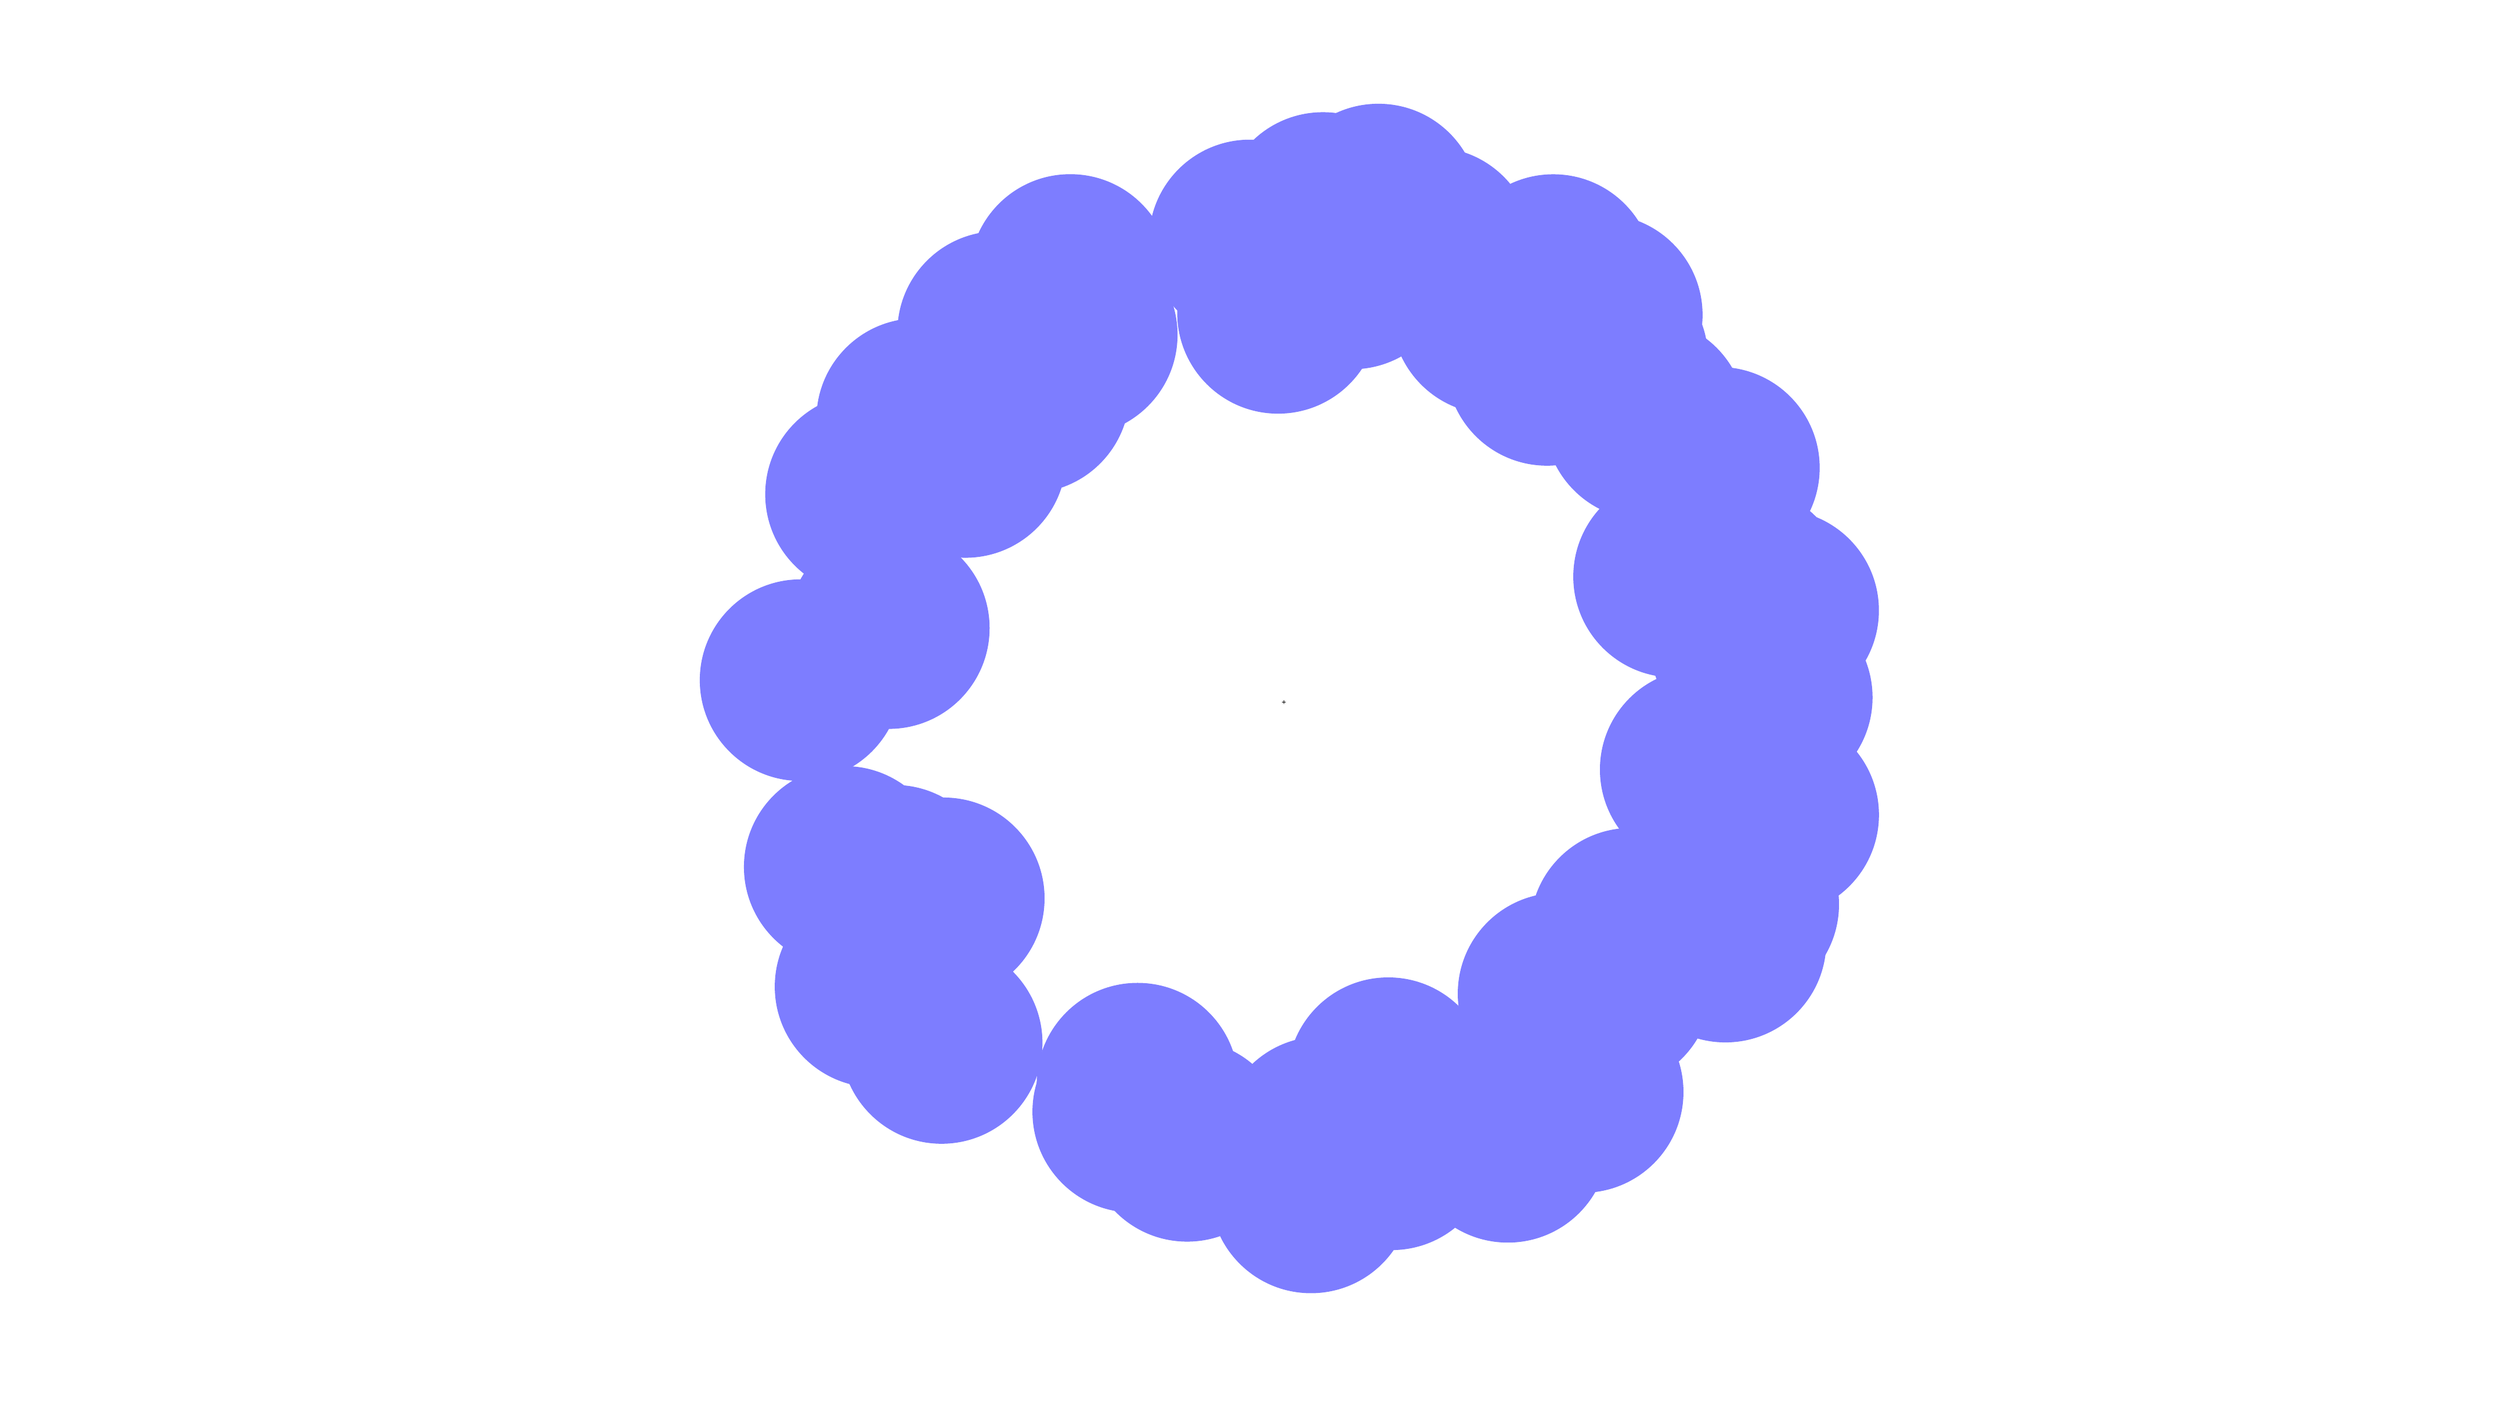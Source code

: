 \documentclass[crop,tikz]{standalone}
\usepackage{pgf,tikz}
\usepackage{mathrsfs}
\usetikzlibrary{arrows}
\pagestyle{empty}
\begin{document}
\definecolor{xdxdff}{rgb}{0.49,0.49,1.}
\begin{tikzpicture}[line cap=round,line join=round,>=triangle 45,x=1.0cm,y=1.0cm]
\clip(-28.097,-15.559) rectangle (26.606,15.372);
\draw [color=xdxdff,fill=xdxdff,fill opacity=1.0] (9.664,-5.244) circle (2.2cm);
\draw [color=xdxdff,fill=xdxdff,fill opacity=1.0] (-9.609,-3.609) circle (2.2cm);
\draw [color=xdxdff,fill=xdxdff,fill opacity=1.0] (-8.524,-4.021) circle (2.2cm);
\draw [color=xdxdff,fill=xdxdff,fill opacity=1.0] (10.075,2.508) circle (2.2cm);
\draw [color=xdxdff,fill=xdxdff,fill opacity=1.0] (-3.202,-8.355) circle (2.2cm);
\draw [color=xdxdff,fill=xdxdff,fill opacity=1.0] (6.538,-8.537) circle (2.2cm);
\draw [color=xdxdff,fill=xdxdff,fill opacity=1.0] (-8.023,6.195) circle (2.2cm);
\draw [color=xdxdff,fill=xdxdff,fill opacity=1.0] (-4.675,9.351) circle (2.2cm);
\draw [color=xdxdff,fill=xdxdff,fill opacity=1.0] (2.069,10.893) circle (2.2cm);
\draw [color=xdxdff,fill=xdxdff,fill opacity=1.0] (1.491,9.494) circle (2.2cm);
\draw [color=xdxdff,fill=xdxdff,fill opacity=1.0] (-7.49,-7.463) circle (2.2cm);
\draw [color=xdxdff,fill=xdxdff,fill opacity=1.0] (6.013,-6.384) circle (2.2cm);
\draw [color=xdxdff,fill=xdxdff,fill opacity=1.0] (0.593,-10.735) circle (2.2cm);
\draw [color=xdxdff,fill=xdxdff,fill opacity=1.0] (-4.534,8.042) circle (2.2cm);
\draw [color=xdxdff,fill=xdxdff,fill opacity=1.0] (5.347,8.266) circle (2.2cm);
\draw [color=xdxdff,fill=xdxdff,fill opacity=1.0] (8.541,2.746) circle (2.2cm);
\draw [color=xdxdff,fill=xdxdff,fill opacity=1.0] (2.285,-8.235) circle (2.2cm);
\draw [color=xdxdff,fill=xdxdff,fill opacity=1.0] (10.22,1.285) circle (2.2cm);
\draw [color=xdxdff,fill=xdxdff,fill opacity=1.0] (-8.647,1.62) circle (2.2cm);
\draw [color=xdxdff,fill=xdxdff,fill opacity=1.0] (-10.575,0.48) circle (2.2cm);
\draw [color=xdxdff,fill=xdxdff,fill opacity=1.0] (10.816,-2.469) circle (2.2cm);
\draw [color=xdxdff,fill=xdxdff,fill opacity=1.0] (0.855,10.708) circle (2.2cm);
\draw [color=xdxdff,fill=xdxdff,fill opacity=1.0] (-6.251,8.102) circle (2.2cm);
\draw [color=xdxdff,fill=xdxdff,fill opacity=1.0] (4.567,8.51) circle (2.2cm);
\draw [color=xdxdff,fill=xdxdff,fill opacity=1.0] (5.76,7.383) circle (2.2cm);
\draw [color=xdxdff,fill=xdxdff,fill opacity=1.0] (7.076,7.52) circle (2.2cm);
\draw [color=xdxdff,fill=xdxdff,fill opacity=1.0] (0.823,-9.529) circle (2.2cm);
\draw [color=xdxdff,fill=xdxdff,fill opacity=1.0] (5.824,7.866) circle (2.2cm);
\draw [color=xdxdff,fill=xdxdff,fill opacity=1.0] (7.153,-6.241) circle (2.2cm);
\draw [color=xdxdff,fill=xdxdff,fill opacity=1.0] (6.956,8.475) circle (2.2cm);
\draw [color=xdxdff,fill=xdxdff,fill opacity=1.0] (-7.444,-4.297) circle (2.2cm);
\draw [color=xdxdff,fill=xdxdff,fill opacity=1.0] (7.595,-4.963) circle (2.2cm);
\draw [color=xdxdff,fill=xdxdff,fill opacity=1.0] (-2.117,-9.606) circle (2.2cm);
\draw [color=xdxdff,fill=xdxdff,fill opacity=1.0] (-3.295,-8.97) circle (2.2cm);
\draw [color=xdxdff,fill=xdxdff,fill opacity=1.0] (7.91,6.197) circle (2.2cm);
\draw [color=xdxdff,fill=xdxdff,fill opacity=1.0] (-9.143,4.55) circle (2.2cm);
\draw [color=xdxdff,fill=xdxdff,fill opacity=1.0] (10.676,0.101) circle (2.2cm);
\draw [color=xdxdff,fill=xdxdff,fill opacity=1.0] (9.124,-1.477) circle (2.2cm);
\draw [color=xdxdff,fill=xdxdff,fill opacity=1.0] (10.815,2.007) circle (2.2cm);
\draw [color=xdxdff,fill=xdxdff,fill opacity=1.0] (-6.969,5.367) circle (2.2cm);
\draw [color=xdxdff,fill=xdxdff,fill opacity=1.0] (-5.581,6.784) circle (2.2cm);
\draw [color=xdxdff,fill=xdxdff,fill opacity=1.0] (3.252,9.941) circle (2.2cm);
\draw [color=xdxdff,fill=xdxdff,fill opacity=1.0] (9.519,5.13) circle (2.2cm);
\draw [color=xdxdff,fill=xdxdff,fill opacity=1.0] (-0.127,8.522) circle (2.2cm);
\draw [color=xdxdff,fill=xdxdff,fill opacity=1.0] (4.902,-9.627) circle (2.2cm);
\draw [color=xdxdff,fill=xdxdff,fill opacity=1.0] (2.36,-9.791) circle (2.2cm);
\draw [color=xdxdff,fill=xdxdff,fill opacity=1.0] (-8.934,-6.23) circle (2.2cm);
\draw [color=xdxdff,fill=xdxdff,fill opacity=1.0] (9.942,-4.428) circle (2.2cm);
\draw [color=xdxdff,fill=xdxdff,fill opacity=1.0] (-0.744,10.107) circle (2.2cm);
\draw [color=xdxdff,fill=xdxdff,fill opacity=1.0] (5.896,9.349) circle (2.2cm);
\begin{scriptsize}
\draw [color=black] (0.,0.)-- ++(-1.0pt,0 pt) -- ++(2.0pt,0 pt) ++(-1.0pt,-1.0pt) -- ++(0 pt,2.0pt);
\end{scriptsize}
\end{tikzpicture}
\end{document}
